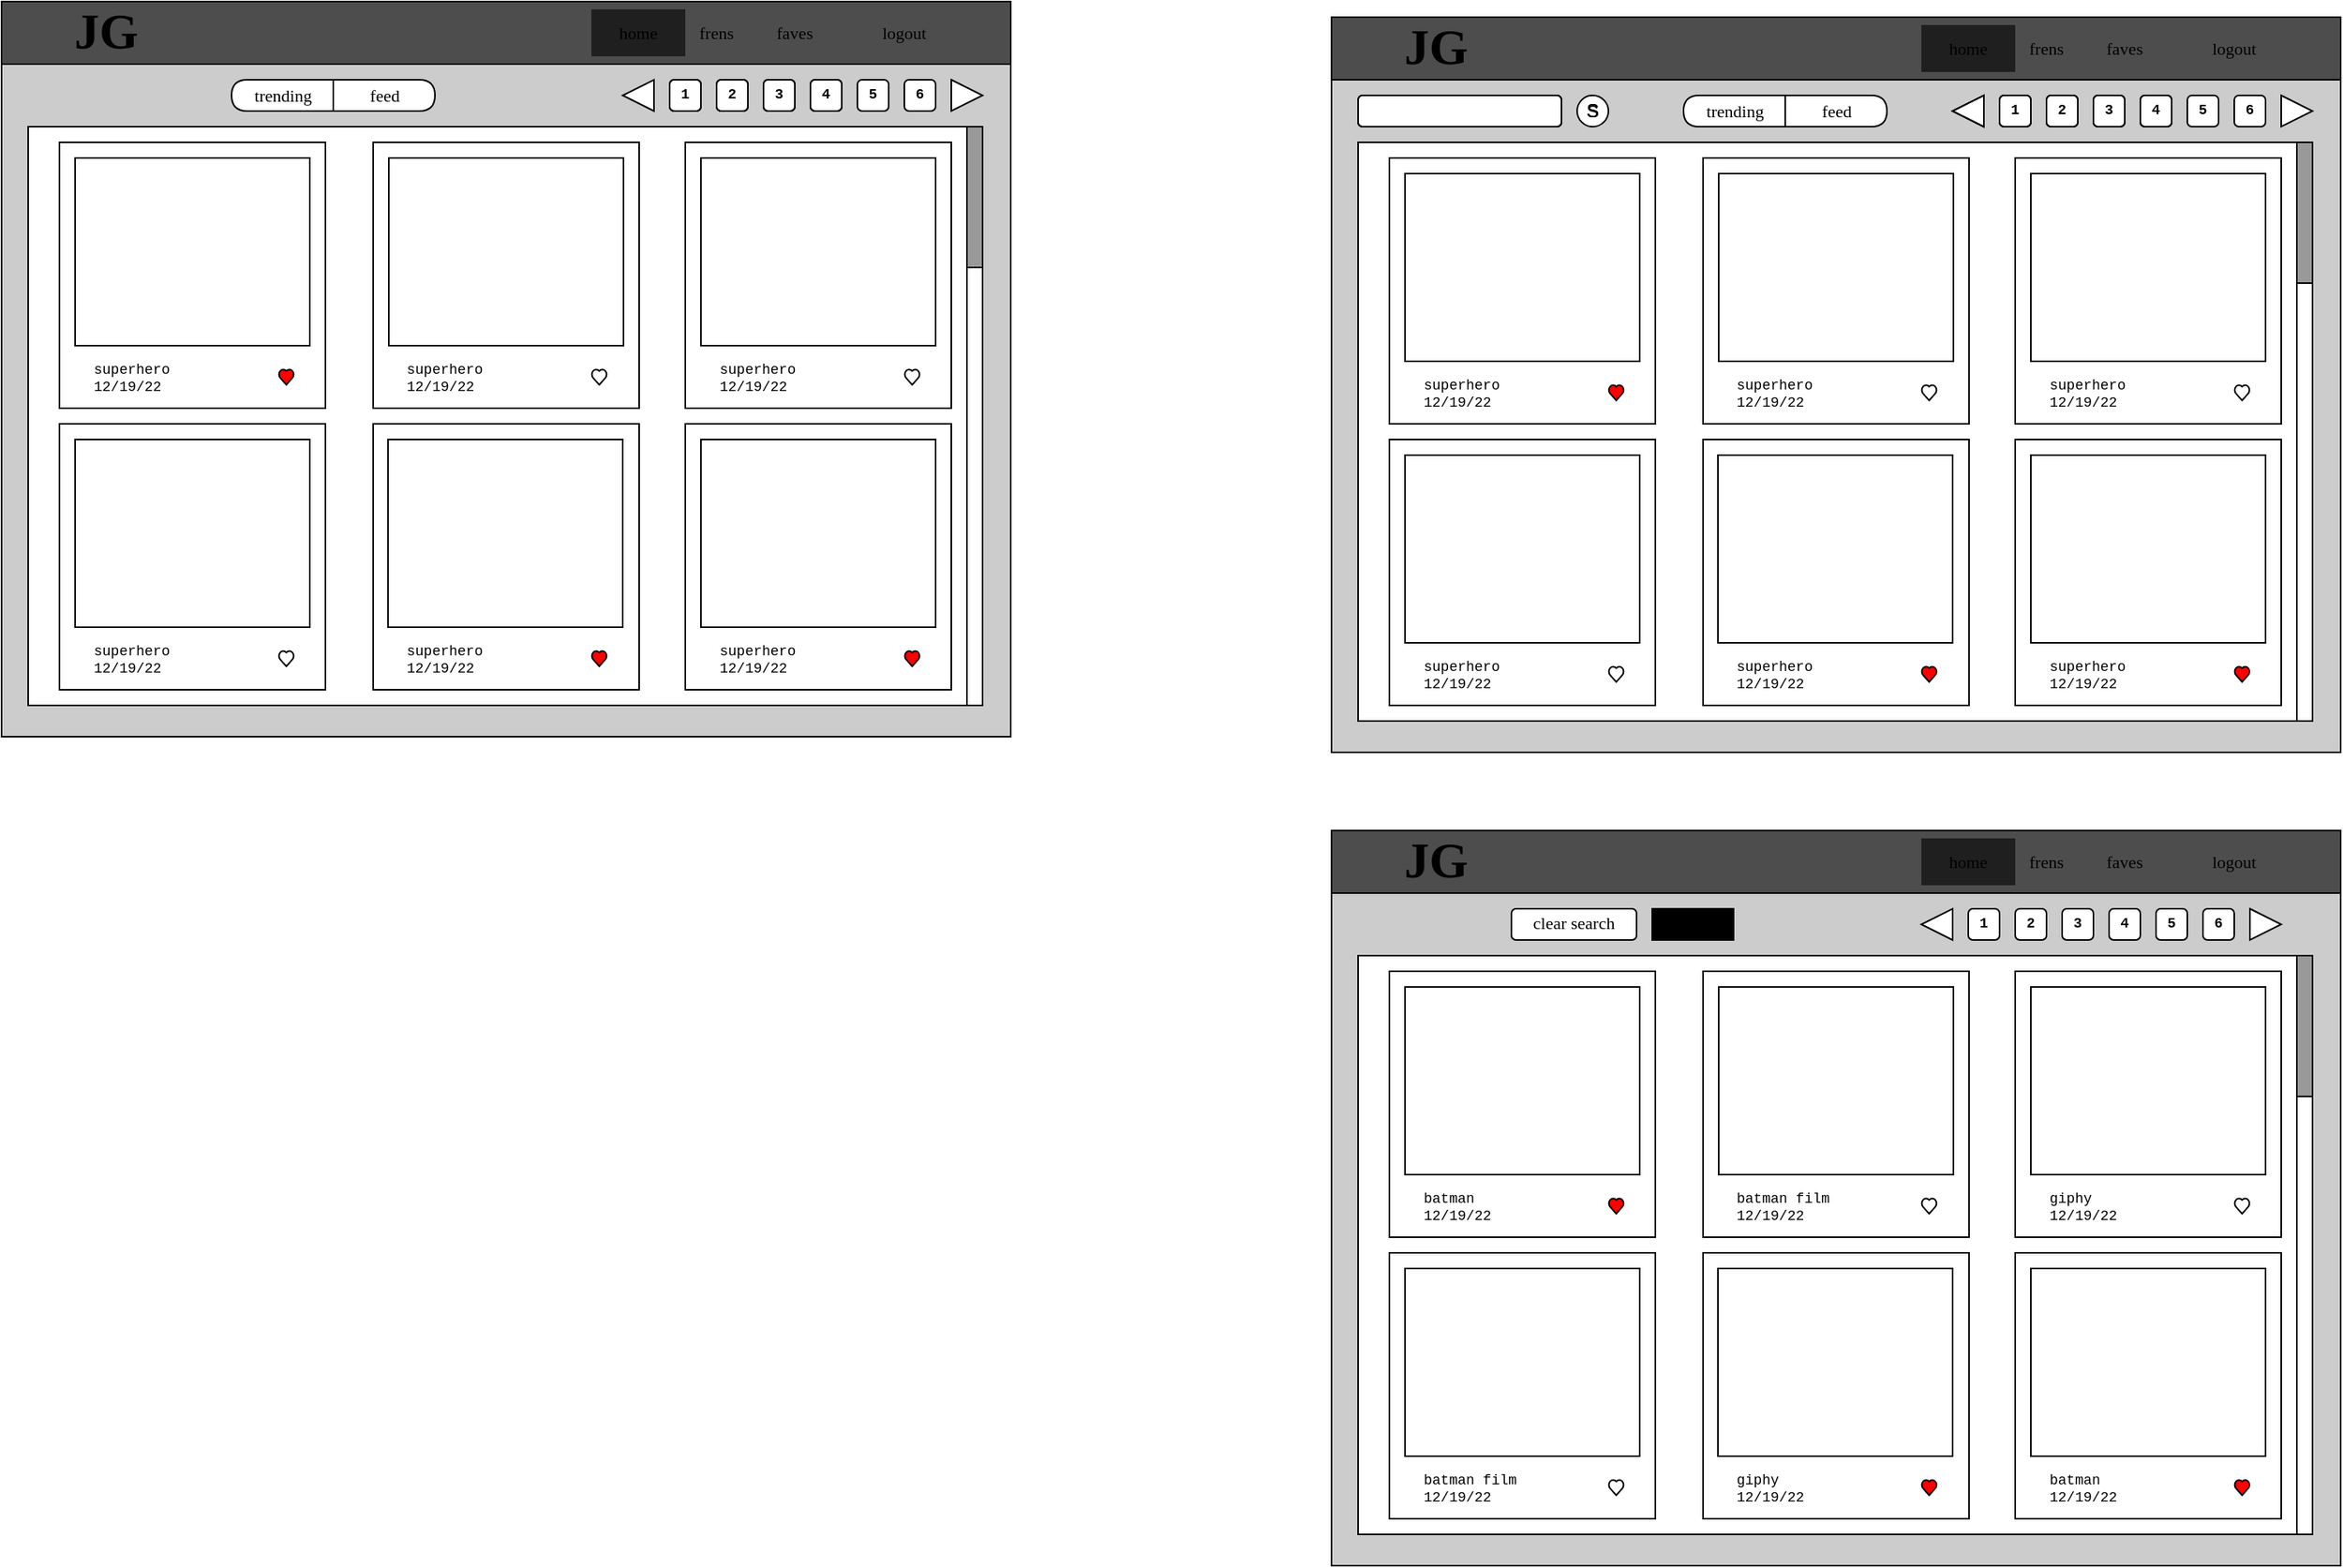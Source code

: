 <mxfile>
    <diagram id="XHwyuAamVmgjNdtEi8To" name="Page-1">
        <mxGraphModel dx="2458" dy="855" grid="1" gridSize="10" guides="1" tooltips="1" connect="1" arrows="1" fold="1" page="1" pageScale="1" pageWidth="850" pageHeight="1100" math="0" shadow="0">
            <root>
                <mxCell id="0"/>
                <mxCell id="1" parent="0"/>
                <mxCell id="2" value="" style="rounded=0;whiteSpace=wrap;html=1;fillColor=#CCCCCC;" parent="1" vertex="1">
                    <mxGeometry x="103" y="80" width="645" height="470" as="geometry"/>
                </mxCell>
                <mxCell id="3" value="" style="rounded=0;whiteSpace=wrap;html=1;fillColor=#4D4D4D;" parent="1" vertex="1">
                    <mxGeometry x="103" y="80" width="645" height="40" as="geometry"/>
                </mxCell>
                <mxCell id="6" value="&lt;font style=&quot;font-size: 32px&quot; face=&quot;Verdana&quot;&gt;&lt;b&gt;JG&lt;/b&gt;&lt;/font&gt;" style="text;html=1;strokeColor=none;fillColor=none;align=center;verticalAlign=middle;whiteSpace=wrap;rounded=0;" parent="1" vertex="1">
                    <mxGeometry x="140" y="87.5" width="60" height="22.5" as="geometry"/>
                </mxCell>
                <mxCell id="8" value="&lt;font face=&quot;Verdana&quot; style=&quot;font-size: 11px&quot;&gt;logout&lt;/font&gt;" style="text;html=1;strokeColor=none;fillColor=none;align=center;verticalAlign=middle;whiteSpace=wrap;rounded=0;fontSize=12;" parent="1" vertex="1">
                    <mxGeometry x="650" y="85" width="60" height="30" as="geometry"/>
                </mxCell>
                <mxCell id="9" value="&lt;font face=&quot;Verdana&quot; style=&quot;font-size: 11px&quot;&gt;faves&lt;/font&gt;" style="text;html=1;strokeColor=none;fillColor=none;align=center;verticalAlign=middle;whiteSpace=wrap;rounded=0;fontSize=12;" parent="1" vertex="1">
                    <mxGeometry x="580" y="85" width="60" height="30" as="geometry"/>
                </mxCell>
                <mxCell id="10" value="&lt;font face=&quot;Verdana&quot; style=&quot;font-size: 11px&quot;&gt;frens&lt;/font&gt;" style="text;html=1;strokeColor=none;fillColor=none;align=center;verticalAlign=middle;whiteSpace=wrap;rounded=0;fontSize=12;" parent="1" vertex="1">
                    <mxGeometry x="530" y="85" width="60" height="30" as="geometry"/>
                </mxCell>
                <mxCell id="11" value="&lt;font face=&quot;Verdana&quot; style=&quot;font-size: 11px&quot;&gt;home&lt;/font&gt;" style="text;html=1;strokeColor=none;fillColor=#1F1F1F;align=center;verticalAlign=middle;whiteSpace=wrap;rounded=0;fontSize=12;" parent="1" vertex="1">
                    <mxGeometry x="480" y="85" width="60" height="30" as="geometry"/>
                </mxCell>
                <mxCell id="12" value="" style="rounded=1;whiteSpace=wrap;html=1;" parent="1" vertex="1">
                    <mxGeometry x="120" y="130" width="130" height="20" as="geometry"/>
                </mxCell>
                <mxCell id="13" value="" style="ellipse;whiteSpace=wrap;html=1;aspect=fixed;" parent="1" vertex="1">
                    <mxGeometry x="260" y="130" width="20" height="20" as="geometry"/>
                </mxCell>
                <mxCell id="17" value="S" style="text;html=1;strokeColor=none;fillColor=none;align=center;verticalAlign=middle;whiteSpace=wrap;rounded=0;fontSize=12;" parent="1" vertex="1">
                    <mxGeometry x="260" y="130" width="20" height="20" as="geometry"/>
                </mxCell>
                <mxCell id="19" value="" style="shape=delay;whiteSpace=wrap;html=1;rotation=-180;" parent="1" vertex="1">
                    <mxGeometry x="328" y="130" width="65" height="20" as="geometry"/>
                </mxCell>
                <mxCell id="21" value="" style="shape=delay;whiteSpace=wrap;html=1;rotation=0;" parent="1" vertex="1">
                    <mxGeometry x="393" y="130" width="65" height="20" as="geometry"/>
                </mxCell>
                <mxCell id="29" value="" style="triangle;whiteSpace=wrap;html=1;" parent="1" vertex="1">
                    <mxGeometry x="710" y="130" width="20" height="20" as="geometry"/>
                </mxCell>
                <mxCell id="30" value="" style="triangle;whiteSpace=wrap;html=1;rotation=-180;" parent="1" vertex="1">
                    <mxGeometry x="500" y="130" width="20" height="20" as="geometry"/>
                </mxCell>
                <mxCell id="38" value="" style="rounded=1;whiteSpace=wrap;html=1;" parent="1" vertex="1">
                    <mxGeometry x="530" y="130" width="20" height="20" as="geometry"/>
                </mxCell>
                <mxCell id="39" value="" style="rounded=1;whiteSpace=wrap;html=1;" parent="1" vertex="1">
                    <mxGeometry x="560" y="130" width="20" height="20" as="geometry"/>
                </mxCell>
                <mxCell id="40" value="" style="rounded=1;whiteSpace=wrap;html=1;" parent="1" vertex="1">
                    <mxGeometry x="590" y="130" width="20" height="20" as="geometry"/>
                </mxCell>
                <mxCell id="41" value="" style="rounded=1;whiteSpace=wrap;html=1;" parent="1" vertex="1">
                    <mxGeometry x="620" y="130" width="20" height="20" as="geometry"/>
                </mxCell>
                <mxCell id="42" value="" style="rounded=1;whiteSpace=wrap;html=1;" parent="1" vertex="1">
                    <mxGeometry x="650" y="130" width="20" height="20" as="geometry"/>
                </mxCell>
                <mxCell id="43" value="" style="rounded=1;whiteSpace=wrap;html=1;" parent="1" vertex="1">
                    <mxGeometry x="680" y="130" width="20" height="20" as="geometry"/>
                </mxCell>
                <mxCell id="50" value="" style="rounded=0;whiteSpace=wrap;html=1;fillColor=#FFFFFF;" parent="1" vertex="1">
                    <mxGeometry x="120" y="160" width="610" height="370" as="geometry"/>
                </mxCell>
                <mxCell id="51" value="" style="whiteSpace=wrap;html=1;aspect=fixed;" parent="1" vertex="1">
                    <mxGeometry x="140" y="170" width="170" height="170" as="geometry"/>
                </mxCell>
                <mxCell id="52" value="" style="whiteSpace=wrap;html=1;aspect=fixed;" parent="1" vertex="1">
                    <mxGeometry x="340.5" y="170" width="170" height="170" as="geometry"/>
                </mxCell>
                <mxCell id="53" value="" style="whiteSpace=wrap;html=1;aspect=fixed;" parent="1" vertex="1">
                    <mxGeometry x="540" y="170" width="170" height="170" as="geometry"/>
                </mxCell>
                <mxCell id="54" value="" style="whiteSpace=wrap;html=1;aspect=fixed;" parent="1" vertex="1">
                    <mxGeometry x="540" y="350" width="170" height="170" as="geometry"/>
                </mxCell>
                <mxCell id="55" value="" style="whiteSpace=wrap;html=1;aspect=fixed;" parent="1" vertex="1">
                    <mxGeometry x="340.5" y="350" width="170" height="170" as="geometry"/>
                </mxCell>
                <mxCell id="56" value="" style="whiteSpace=wrap;html=1;aspect=fixed;" parent="1" vertex="1">
                    <mxGeometry x="140" y="350" width="170" height="170" as="geometry"/>
                </mxCell>
                <mxCell id="58" value="" style="rounded=0;whiteSpace=wrap;html=1;" parent="1" vertex="1">
                    <mxGeometry x="150" y="180" width="150" height="120" as="geometry"/>
                </mxCell>
                <mxCell id="59" value="" style="rounded=0;whiteSpace=wrap;html=1;" parent="1" vertex="1">
                    <mxGeometry x="350.5" y="180" width="150" height="120" as="geometry"/>
                </mxCell>
                <mxCell id="60" value="" style="rounded=0;whiteSpace=wrap;html=1;" parent="1" vertex="1">
                    <mxGeometry x="550" y="180" width="150" height="120" as="geometry"/>
                </mxCell>
                <mxCell id="61" value="" style="rounded=0;whiteSpace=wrap;html=1;" parent="1" vertex="1">
                    <mxGeometry x="150" y="360" width="150" height="120" as="geometry"/>
                </mxCell>
                <mxCell id="62" value="" style="rounded=0;whiteSpace=wrap;html=1;" parent="1" vertex="1">
                    <mxGeometry x="350" y="360" width="150" height="120" as="geometry"/>
                </mxCell>
                <mxCell id="63" value="" style="rounded=0;whiteSpace=wrap;html=1;" parent="1" vertex="1">
                    <mxGeometry x="550" y="360" width="150" height="120" as="geometry"/>
                </mxCell>
                <mxCell id="65" value="" style="verticalLabelPosition=bottom;verticalAlign=top;html=1;shape=mxgraph.basic.heart;fillColor=#FF0000;" parent="1" vertex="1">
                    <mxGeometry x="280" y="315" width="10" height="10" as="geometry"/>
                </mxCell>
                <mxCell id="70" value="&lt;font face=&quot;Verdana&quot; style=&quot;font-size: 11px&quot;&gt;trending&lt;/font&gt;" style="text;html=1;strokeColor=none;fillColor=none;align=center;verticalAlign=middle;whiteSpace=wrap;rounded=0;fontSize=12;" parent="1" vertex="1">
                    <mxGeometry x="330.5" y="132.5" width="60" height="15" as="geometry"/>
                </mxCell>
                <mxCell id="71" value="&lt;font face=&quot;Verdana&quot; style=&quot;font-size: 11px&quot;&gt;feed&lt;/font&gt;" style="text;html=1;strokeColor=none;fillColor=none;align=center;verticalAlign=middle;whiteSpace=wrap;rounded=0;fontSize=12;" parent="1" vertex="1">
                    <mxGeometry x="395.5" y="125" width="60" height="30" as="geometry"/>
                </mxCell>
                <mxCell id="72" value="&lt;div&gt;&lt;span style=&quot;font-size: 9px ; font-family: &amp;#34;courier new&amp;#34;&quot;&gt;superhero&lt;/span&gt;&lt;/div&gt;&lt;font style=&quot;font-size: 9px&quot; face=&quot;Courier New&quot;&gt;&lt;div&gt;&lt;span&gt;12/19/22&lt;/span&gt;&lt;/div&gt;&lt;/font&gt;" style="text;html=1;strokeColor=none;fillColor=none;align=left;verticalAlign=middle;whiteSpace=wrap;rounded=0;fontFamily=Verdana;fontSize=11;" parent="1" vertex="1">
                    <mxGeometry x="160" y="485" width="70" height="30" as="geometry"/>
                </mxCell>
                <mxCell id="73" value="&lt;div&gt;&lt;span style=&quot;font-size: 9px ; font-family: &amp;#34;courier new&amp;#34;&quot;&gt;superhero&lt;/span&gt;&lt;/div&gt;&lt;font style=&quot;font-size: 9px&quot; face=&quot;Courier New&quot;&gt;&lt;div&gt;&lt;span&gt;12/19/22&lt;/span&gt;&lt;/div&gt;&lt;/font&gt;" style="text;html=1;strokeColor=none;fillColor=none;align=left;verticalAlign=middle;whiteSpace=wrap;rounded=0;fontFamily=Verdana;fontSize=11;" parent="1" vertex="1">
                    <mxGeometry x="160" y="305" width="70" height="30" as="geometry"/>
                </mxCell>
                <mxCell id="74" value="&lt;div&gt;&lt;span style=&quot;font-size: 9px ; font-family: &amp;#34;courier new&amp;#34;&quot;&gt;superhero&lt;/span&gt;&lt;/div&gt;&lt;font style=&quot;font-size: 9px&quot; face=&quot;Courier New&quot;&gt;&lt;div&gt;&lt;span&gt;12/19/22&lt;/span&gt;&lt;/div&gt;&lt;/font&gt;" style="text;html=1;strokeColor=none;fillColor=none;align=left;verticalAlign=middle;whiteSpace=wrap;rounded=0;fontFamily=Verdana;fontSize=11;" parent="1" vertex="1">
                    <mxGeometry x="360" y="305" width="70" height="30" as="geometry"/>
                </mxCell>
                <mxCell id="75" value="&lt;div&gt;&lt;span style=&quot;font-size: 9px ; font-family: &amp;#34;courier new&amp;#34;&quot;&gt;superhero&lt;/span&gt;&lt;/div&gt;&lt;font style=&quot;font-size: 9px&quot; face=&quot;Courier New&quot;&gt;&lt;div&gt;&lt;span&gt;12/19/22&lt;/span&gt;&lt;/div&gt;&lt;/font&gt;" style="text;html=1;strokeColor=none;fillColor=none;align=left;verticalAlign=middle;whiteSpace=wrap;rounded=0;fontFamily=Verdana;fontSize=11;" parent="1" vertex="1">
                    <mxGeometry x="560" y="305" width="70" height="30" as="geometry"/>
                </mxCell>
                <mxCell id="76" value="&lt;div&gt;&lt;span style=&quot;font-size: 9px ; font-family: &amp;#34;courier new&amp;#34;&quot;&gt;superhero&lt;/span&gt;&lt;/div&gt;&lt;font style=&quot;font-size: 9px&quot; face=&quot;Courier New&quot;&gt;&lt;div&gt;&lt;span&gt;12/19/22&lt;/span&gt;&lt;/div&gt;&lt;/font&gt;" style="text;html=1;strokeColor=none;fillColor=none;align=left;verticalAlign=middle;whiteSpace=wrap;rounded=0;fontFamily=Verdana;fontSize=11;" parent="1" vertex="1">
                    <mxGeometry x="560" y="485" width="70" height="30" as="geometry"/>
                </mxCell>
                <mxCell id="77" value="&lt;div&gt;&lt;span style=&quot;font-size: 9px ; font-family: &amp;#34;courier new&amp;#34;&quot;&gt;superhero&lt;/span&gt;&lt;/div&gt;&lt;font style=&quot;font-size: 9px&quot; face=&quot;Courier New&quot;&gt;&lt;div&gt;&lt;span&gt;12/19/22&lt;/span&gt;&lt;/div&gt;&lt;/font&gt;" style="text;html=1;strokeColor=none;fillColor=none;align=left;verticalAlign=middle;whiteSpace=wrap;rounded=0;fontFamily=Verdana;fontSize=11;" parent="1" vertex="1">
                    <mxGeometry x="360" y="485" width="70" height="30" as="geometry"/>
                </mxCell>
                <mxCell id="81" value="" style="rounded=1;whiteSpace=wrap;html=1;" parent="1" vertex="1">
                    <mxGeometry x="120" y="130" width="130" height="20" as="geometry"/>
                </mxCell>
                <mxCell id="82" value="S" style="text;html=1;strokeColor=none;fillColor=none;align=center;verticalAlign=middle;whiteSpace=wrap;rounded=0;fontSize=12;" parent="1" vertex="1">
                    <mxGeometry x="260" y="130" width="20" height="20" as="geometry"/>
                </mxCell>
                <mxCell id="85" value="" style="triangle;whiteSpace=wrap;html=1;rotation=-180;" parent="1" vertex="1">
                    <mxGeometry x="500" y="130" width="20" height="20" as="geometry"/>
                </mxCell>
                <mxCell id="86" value="" style="rounded=1;whiteSpace=wrap;html=1;" parent="1" vertex="1">
                    <mxGeometry x="530" y="130" width="20" height="20" as="geometry"/>
                </mxCell>
                <mxCell id="87" value="" style="rounded=1;whiteSpace=wrap;html=1;" parent="1" vertex="1">
                    <mxGeometry x="560" y="130" width="20" height="20" as="geometry"/>
                </mxCell>
                <mxCell id="88" value="" style="rounded=1;whiteSpace=wrap;html=1;" parent="1" vertex="1">
                    <mxGeometry x="590" y="130" width="20" height="20" as="geometry"/>
                </mxCell>
                <mxCell id="89" value="" style="rounded=1;whiteSpace=wrap;html=1;" parent="1" vertex="1">
                    <mxGeometry x="620" y="130" width="20" height="20" as="geometry"/>
                </mxCell>
                <mxCell id="90" value="" style="rounded=1;whiteSpace=wrap;html=1;" parent="1" vertex="1">
                    <mxGeometry x="120" y="130" width="130" height="20" as="geometry"/>
                </mxCell>
                <mxCell id="91" value="&lt;font style=&quot;font-size: 11px&quot;&gt;S&lt;/font&gt;" style="text;html=1;strokeColor=none;fillColor=none;align=center;verticalAlign=middle;whiteSpace=wrap;rounded=0;fontSize=12;" parent="1" vertex="1">
                    <mxGeometry x="260" y="130" width="20" height="20" as="geometry"/>
                </mxCell>
                <mxCell id="94" value="" style="triangle;whiteSpace=wrap;html=1;rotation=-180;" parent="1" vertex="1">
                    <mxGeometry x="500" y="130" width="20" height="20" as="geometry"/>
                </mxCell>
                <mxCell id="95" value="" style="rounded=1;whiteSpace=wrap;html=1;" parent="1" vertex="1">
                    <mxGeometry x="530" y="130" width="20" height="20" as="geometry"/>
                </mxCell>
                <mxCell id="96" value="" style="rounded=1;whiteSpace=wrap;html=1;" parent="1" vertex="1">
                    <mxGeometry x="560" y="130" width="20" height="20" as="geometry"/>
                </mxCell>
                <mxCell id="97" value="" style="rounded=1;whiteSpace=wrap;html=1;" parent="1" vertex="1">
                    <mxGeometry x="590" y="130" width="20" height="20" as="geometry"/>
                </mxCell>
                <mxCell id="98" value="" style="rounded=1;whiteSpace=wrap;html=1;" parent="1" vertex="1">
                    <mxGeometry x="620" y="130" width="20" height="20" as="geometry"/>
                </mxCell>
                <mxCell id="99" value="&lt;b&gt;1&lt;/b&gt;" style="text;html=1;strokeColor=none;fillColor=none;align=center;verticalAlign=middle;whiteSpace=wrap;rounded=0;fontFamily=Courier New;fontSize=9;" parent="1" vertex="1">
                    <mxGeometry x="530" y="130" width="20" height="20" as="geometry"/>
                </mxCell>
                <mxCell id="100" value="&lt;b&gt;2&lt;/b&gt;" style="text;html=1;strokeColor=none;fillColor=none;align=center;verticalAlign=middle;whiteSpace=wrap;rounded=0;fontFamily=Courier New;fontSize=9;" parent="1" vertex="1">
                    <mxGeometry x="560" y="130" width="20" height="20" as="geometry"/>
                </mxCell>
                <mxCell id="101" value="&lt;b&gt;3&lt;/b&gt;" style="text;html=1;strokeColor=none;fillColor=none;align=center;verticalAlign=middle;whiteSpace=wrap;rounded=0;fontFamily=Courier New;fontSize=9;" parent="1" vertex="1">
                    <mxGeometry x="590" y="130" width="20" height="20" as="geometry"/>
                </mxCell>
                <mxCell id="102" value="&lt;b&gt;4&lt;/b&gt;" style="text;html=1;strokeColor=none;fillColor=none;align=center;verticalAlign=middle;whiteSpace=wrap;rounded=0;fontFamily=Courier New;fontSize=9;" parent="1" vertex="1">
                    <mxGeometry x="620" y="130" width="20" height="20" as="geometry"/>
                </mxCell>
                <mxCell id="103" value="&lt;b&gt;5&lt;/b&gt;" style="text;html=1;strokeColor=none;fillColor=none;align=center;verticalAlign=middle;whiteSpace=wrap;rounded=0;fontFamily=Courier New;fontSize=9;" parent="1" vertex="1">
                    <mxGeometry x="650" y="130" width="20" height="20" as="geometry"/>
                </mxCell>
                <mxCell id="104" value="&lt;b&gt;6&lt;/b&gt;" style="text;html=1;strokeColor=none;fillColor=none;align=center;verticalAlign=middle;whiteSpace=wrap;rounded=0;fontFamily=Courier New;fontSize=9;" parent="1" vertex="1">
                    <mxGeometry x="680" y="130" width="20" height="20" as="geometry"/>
                </mxCell>
                <mxCell id="105" value="" style="verticalLabelPosition=bottom;verticalAlign=top;html=1;shape=mxgraph.basic.heart" parent="1" vertex="1">
                    <mxGeometry x="480" y="315" width="10" height="10" as="geometry"/>
                </mxCell>
                <mxCell id="106" value="" style="verticalLabelPosition=bottom;verticalAlign=top;html=1;shape=mxgraph.basic.heart" parent="1" vertex="1">
                    <mxGeometry x="680" y="315" width="10" height="10" as="geometry"/>
                </mxCell>
                <mxCell id="107" value="" style="verticalLabelPosition=bottom;verticalAlign=top;html=1;shape=mxgraph.basic.heart;fillColor=#FF0000;" parent="1" vertex="1">
                    <mxGeometry x="480" y="495" width="10" height="10" as="geometry"/>
                </mxCell>
                <mxCell id="108" value="" style="verticalLabelPosition=bottom;verticalAlign=top;html=1;shape=mxgraph.basic.heart" parent="1" vertex="1">
                    <mxGeometry x="280" y="495" width="10" height="10" as="geometry"/>
                </mxCell>
                <mxCell id="109" value="" style="verticalLabelPosition=bottom;verticalAlign=top;html=1;shape=mxgraph.basic.heart;fillColor=#FF0000;" parent="1" vertex="1">
                    <mxGeometry x="680" y="495" width="10" height="10" as="geometry"/>
                </mxCell>
                <mxCell id="110" value="" style="rounded=0;whiteSpace=wrap;html=1;fontFamily=Courier New;fontSize=11;" parent="1" vertex="1">
                    <mxGeometry x="720" y="160" width="10" height="370" as="geometry"/>
                </mxCell>
                <mxCell id="111" value="" style="rounded=0;whiteSpace=wrap;html=1;fontFamily=Courier New;fontSize=11;fillColor=#999999;" parent="1" vertex="1">
                    <mxGeometry x="720" y="160" width="10" height="90" as="geometry"/>
                </mxCell>
                <mxCell id="116" value="" style="rounded=0;whiteSpace=wrap;html=1;fillColor=#CCCCCC;" parent="1" vertex="1">
                    <mxGeometry x="103" y="600" width="645" height="470" as="geometry"/>
                </mxCell>
                <mxCell id="117" value="" style="rounded=0;whiteSpace=wrap;html=1;fillColor=#4D4D4D;" parent="1" vertex="1">
                    <mxGeometry x="103" y="600" width="645" height="40" as="geometry"/>
                </mxCell>
                <mxCell id="118" value="&lt;font style=&quot;font-size: 32px&quot; face=&quot;Verdana&quot;&gt;&lt;b&gt;JG&lt;/b&gt;&lt;/font&gt;" style="text;html=1;strokeColor=none;fillColor=none;align=center;verticalAlign=middle;whiteSpace=wrap;rounded=0;" parent="1" vertex="1">
                    <mxGeometry x="140" y="607.5" width="60" height="22.5" as="geometry"/>
                </mxCell>
                <mxCell id="119" value="&lt;font face=&quot;Verdana&quot; style=&quot;font-size: 11px&quot;&gt;logout&lt;/font&gt;" style="text;html=1;strokeColor=none;fillColor=none;align=center;verticalAlign=middle;whiteSpace=wrap;rounded=0;fontSize=12;" parent="1" vertex="1">
                    <mxGeometry x="650" y="605" width="60" height="30" as="geometry"/>
                </mxCell>
                <mxCell id="120" value="&lt;font face=&quot;Verdana&quot; style=&quot;font-size: 11px&quot;&gt;faves&lt;/font&gt;" style="text;html=1;strokeColor=none;fillColor=none;align=center;verticalAlign=middle;whiteSpace=wrap;rounded=0;fontSize=12;" parent="1" vertex="1">
                    <mxGeometry x="580" y="605" width="60" height="30" as="geometry"/>
                </mxCell>
                <mxCell id="121" value="&lt;font face=&quot;Verdana&quot; style=&quot;font-size: 11px&quot;&gt;frens&lt;/font&gt;" style="text;html=1;strokeColor=none;fillColor=none;align=center;verticalAlign=middle;whiteSpace=wrap;rounded=0;fontSize=12;" parent="1" vertex="1">
                    <mxGeometry x="530" y="605" width="60" height="30" as="geometry"/>
                </mxCell>
                <mxCell id="122" value="&lt;font face=&quot;Verdana&quot; style=&quot;font-size: 11px&quot;&gt;home&lt;/font&gt;" style="text;html=1;strokeColor=none;fillColor=#1F1F1F;align=center;verticalAlign=middle;whiteSpace=wrap;rounded=0;fontSize=12;" parent="1" vertex="1">
                    <mxGeometry x="480" y="605" width="60" height="30" as="geometry"/>
                </mxCell>
                <mxCell id="128" value="" style="triangle;whiteSpace=wrap;html=1;" parent="1" vertex="1">
                    <mxGeometry x="690" y="650" width="20" height="20" as="geometry"/>
                </mxCell>
                <mxCell id="129" value="" style="triangle;whiteSpace=wrap;html=1;rotation=-180;" parent="1" vertex="1">
                    <mxGeometry x="480" y="650" width="20" height="20" as="geometry"/>
                </mxCell>
                <mxCell id="134" value="" style="rounded=1;whiteSpace=wrap;html=1;" parent="1" vertex="1">
                    <mxGeometry x="630" y="650" width="20" height="20" as="geometry"/>
                </mxCell>
                <mxCell id="135" value="" style="rounded=1;whiteSpace=wrap;html=1;" parent="1" vertex="1">
                    <mxGeometry x="660" y="650" width="20" height="20" as="geometry"/>
                </mxCell>
                <mxCell id="136" value="" style="rounded=0;whiteSpace=wrap;html=1;fillColor=#FFFFFF;" parent="1" vertex="1">
                    <mxGeometry x="120" y="680" width="610" height="370" as="geometry"/>
                </mxCell>
                <mxCell id="137" value="" style="whiteSpace=wrap;html=1;aspect=fixed;" parent="1" vertex="1">
                    <mxGeometry x="140" y="690" width="170" height="170" as="geometry"/>
                </mxCell>
                <mxCell id="138" value="" style="whiteSpace=wrap;html=1;aspect=fixed;" parent="1" vertex="1">
                    <mxGeometry x="340.5" y="690" width="170" height="170" as="geometry"/>
                </mxCell>
                <mxCell id="139" value="" style="whiteSpace=wrap;html=1;aspect=fixed;" parent="1" vertex="1">
                    <mxGeometry x="540" y="690" width="170" height="170" as="geometry"/>
                </mxCell>
                <mxCell id="140" value="" style="whiteSpace=wrap;html=1;aspect=fixed;" parent="1" vertex="1">
                    <mxGeometry x="540" y="870" width="170" height="170" as="geometry"/>
                </mxCell>
                <mxCell id="141" value="" style="whiteSpace=wrap;html=1;aspect=fixed;" parent="1" vertex="1">
                    <mxGeometry x="340.5" y="870" width="170" height="170" as="geometry"/>
                </mxCell>
                <mxCell id="142" value="" style="whiteSpace=wrap;html=1;aspect=fixed;" parent="1" vertex="1">
                    <mxGeometry x="140" y="870" width="170" height="170" as="geometry"/>
                </mxCell>
                <mxCell id="143" value="" style="rounded=0;whiteSpace=wrap;html=1;" parent="1" vertex="1">
                    <mxGeometry x="150" y="700" width="150" height="120" as="geometry"/>
                </mxCell>
                <mxCell id="144" value="" style="rounded=0;whiteSpace=wrap;html=1;" parent="1" vertex="1">
                    <mxGeometry x="350.5" y="700" width="150" height="120" as="geometry"/>
                </mxCell>
                <mxCell id="145" value="" style="rounded=0;whiteSpace=wrap;html=1;" parent="1" vertex="1">
                    <mxGeometry x="550" y="700" width="150" height="120" as="geometry"/>
                </mxCell>
                <mxCell id="146" value="" style="rounded=0;whiteSpace=wrap;html=1;" parent="1" vertex="1">
                    <mxGeometry x="150" y="880" width="150" height="120" as="geometry"/>
                </mxCell>
                <mxCell id="147" value="" style="rounded=0;whiteSpace=wrap;html=1;" parent="1" vertex="1">
                    <mxGeometry x="350" y="880" width="150" height="120" as="geometry"/>
                </mxCell>
                <mxCell id="148" value="" style="rounded=0;whiteSpace=wrap;html=1;" parent="1" vertex="1">
                    <mxGeometry x="550" y="880" width="150" height="120" as="geometry"/>
                </mxCell>
                <mxCell id="149" value="" style="verticalLabelPosition=bottom;verticalAlign=top;html=1;shape=mxgraph.basic.heart;fillColor=#FF0000;" parent="1" vertex="1">
                    <mxGeometry x="280" y="835" width="10" height="10" as="geometry"/>
                </mxCell>
                <mxCell id="152" value="&lt;div&gt;&lt;span style=&quot;font-size: 9px ; font-family: &amp;#34;courier new&amp;#34;&quot;&gt;batman film&lt;/span&gt;&lt;/div&gt;&lt;font style=&quot;font-size: 9px&quot; face=&quot;Courier New&quot;&gt;&lt;div&gt;&lt;span&gt;12/19/22&lt;/span&gt;&lt;/div&gt;&lt;/font&gt;" style="text;html=1;strokeColor=none;fillColor=none;align=left;verticalAlign=middle;whiteSpace=wrap;rounded=0;fontFamily=Verdana;fontSize=11;" parent="1" vertex="1">
                    <mxGeometry x="160" y="1005" width="70" height="30" as="geometry"/>
                </mxCell>
                <mxCell id="153" value="&lt;div&gt;&lt;span style=&quot;font-size: 9px ; font-family: &amp;#34;courier new&amp;#34;&quot;&gt;batman&lt;/span&gt;&lt;/div&gt;&lt;font style=&quot;font-size: 9px&quot; face=&quot;Courier New&quot;&gt;&lt;div&gt;&lt;span&gt;12/19/22&lt;/span&gt;&lt;/div&gt;&lt;/font&gt;" style="text;html=1;strokeColor=none;fillColor=none;align=left;verticalAlign=middle;whiteSpace=wrap;rounded=0;fontFamily=Verdana;fontSize=11;" parent="1" vertex="1">
                    <mxGeometry x="160" y="825" width="70" height="30" as="geometry"/>
                </mxCell>
                <mxCell id="154" value="&lt;div&gt;&lt;span style=&quot;font-size: 9px ; font-family: &amp;#34;courier new&amp;#34;&quot;&gt;batman film&lt;/span&gt;&lt;/div&gt;&lt;font style=&quot;font-size: 9px&quot; face=&quot;Courier New&quot;&gt;&lt;div&gt;&lt;span&gt;12/19/22&lt;/span&gt;&lt;/div&gt;&lt;/font&gt;" style="text;html=1;strokeColor=none;fillColor=none;align=left;verticalAlign=middle;whiteSpace=wrap;rounded=0;fontFamily=Verdana;fontSize=11;" parent="1" vertex="1">
                    <mxGeometry x="360" y="825" width="70" height="30" as="geometry"/>
                </mxCell>
                <mxCell id="155" value="&lt;div&gt;&lt;span style=&quot;font-size: 9px ; font-family: &amp;#34;courier new&amp;#34;&quot;&gt;giphy&lt;/span&gt;&lt;/div&gt;&lt;font style=&quot;font-size: 9px&quot; face=&quot;Courier New&quot;&gt;&lt;div&gt;&lt;span&gt;12/19/22&lt;/span&gt;&lt;/div&gt;&lt;/font&gt;" style="text;html=1;strokeColor=none;fillColor=none;align=left;verticalAlign=middle;whiteSpace=wrap;rounded=0;fontFamily=Verdana;fontSize=11;" parent="1" vertex="1">
                    <mxGeometry x="560" y="825" width="70" height="30" as="geometry"/>
                </mxCell>
                <mxCell id="156" value="&lt;div&gt;&lt;span style=&quot;font-size: 9px ; font-family: &amp;#34;courier new&amp;#34;&quot;&gt;batman&lt;/span&gt;&lt;/div&gt;&lt;font style=&quot;font-size: 9px&quot; face=&quot;Courier New&quot;&gt;&lt;div&gt;&lt;span&gt;12/19/22&lt;/span&gt;&lt;/div&gt;&lt;/font&gt;" style="text;html=1;strokeColor=none;fillColor=none;align=left;verticalAlign=middle;whiteSpace=wrap;rounded=0;fontFamily=Verdana;fontSize=11;" parent="1" vertex="1">
                    <mxGeometry x="560" y="1005" width="70" height="30" as="geometry"/>
                </mxCell>
                <mxCell id="157" value="&lt;div&gt;&lt;span style=&quot;font-size: 9px ; font-family: &amp;#34;courier new&amp;#34;&quot;&gt;giphy&lt;/span&gt;&lt;/div&gt;&lt;font style=&quot;font-size: 9px&quot; face=&quot;Courier New&quot;&gt;&lt;div&gt;&lt;span&gt;12/19/22&lt;/span&gt;&lt;/div&gt;&lt;/font&gt;" style="text;html=1;strokeColor=none;fillColor=none;align=left;verticalAlign=middle;whiteSpace=wrap;rounded=0;fontFamily=Verdana;fontSize=11;" parent="1" vertex="1">
                    <mxGeometry x="360" y="1005" width="70" height="30" as="geometry"/>
                </mxCell>
                <mxCell id="165" value="" style="rounded=1;whiteSpace=wrap;html=1;" parent="1" vertex="1">
                    <mxGeometry x="218" y="650" width="80" height="20" as="geometry"/>
                </mxCell>
                <mxCell id="168" value="" style="rounded=1;whiteSpace=wrap;html=1;" parent="1" vertex="1">
                    <mxGeometry x="510" y="650" width="20" height="20" as="geometry"/>
                </mxCell>
                <mxCell id="169" value="" style="rounded=1;whiteSpace=wrap;html=1;" parent="1" vertex="1">
                    <mxGeometry x="540" y="650" width="20" height="20" as="geometry"/>
                </mxCell>
                <mxCell id="170" value="" style="rounded=1;whiteSpace=wrap;html=1;" parent="1" vertex="1">
                    <mxGeometry x="570" y="650" width="20" height="20" as="geometry"/>
                </mxCell>
                <mxCell id="171" value="" style="rounded=1;whiteSpace=wrap;html=1;" parent="1" vertex="1">
                    <mxGeometry x="600" y="650" width="20" height="20" as="geometry"/>
                </mxCell>
                <mxCell id="172" value="&lt;b&gt;1&lt;/b&gt;" style="text;html=1;strokeColor=none;fillColor=none;align=center;verticalAlign=middle;whiteSpace=wrap;rounded=0;fontFamily=Courier New;fontSize=9;" parent="1" vertex="1">
                    <mxGeometry x="510" y="650" width="20" height="20" as="geometry"/>
                </mxCell>
                <mxCell id="173" value="&lt;b&gt;2&lt;/b&gt;" style="text;html=1;strokeColor=none;fillColor=none;align=center;verticalAlign=middle;whiteSpace=wrap;rounded=0;fontFamily=Courier New;fontSize=9;" parent="1" vertex="1">
                    <mxGeometry x="540" y="650" width="20" height="20" as="geometry"/>
                </mxCell>
                <mxCell id="174" value="&lt;b&gt;3&lt;/b&gt;" style="text;html=1;strokeColor=none;fillColor=none;align=center;verticalAlign=middle;whiteSpace=wrap;rounded=0;fontFamily=Courier New;fontSize=9;" parent="1" vertex="1">
                    <mxGeometry x="570" y="650" width="20" height="20" as="geometry"/>
                </mxCell>
                <mxCell id="175" value="&lt;b&gt;4&lt;/b&gt;" style="text;html=1;strokeColor=none;fillColor=none;align=center;verticalAlign=middle;whiteSpace=wrap;rounded=0;fontFamily=Courier New;fontSize=9;" parent="1" vertex="1">
                    <mxGeometry x="600" y="650" width="20" height="20" as="geometry"/>
                </mxCell>
                <mxCell id="176" value="&lt;b&gt;5&lt;/b&gt;" style="text;html=1;strokeColor=none;fillColor=none;align=center;verticalAlign=middle;whiteSpace=wrap;rounded=0;fontFamily=Courier New;fontSize=9;" parent="1" vertex="1">
                    <mxGeometry x="630" y="650" width="20" height="20" as="geometry"/>
                </mxCell>
                <mxCell id="177" value="&lt;b&gt;6&lt;/b&gt;" style="text;html=1;strokeColor=none;fillColor=none;align=center;verticalAlign=middle;whiteSpace=wrap;rounded=0;fontFamily=Courier New;fontSize=9;" parent="1" vertex="1">
                    <mxGeometry x="660" y="650" width="20" height="20" as="geometry"/>
                </mxCell>
                <mxCell id="178" value="" style="verticalLabelPosition=bottom;verticalAlign=top;html=1;shape=mxgraph.basic.heart" parent="1" vertex="1">
                    <mxGeometry x="480" y="835" width="10" height="10" as="geometry"/>
                </mxCell>
                <mxCell id="179" value="" style="verticalLabelPosition=bottom;verticalAlign=top;html=1;shape=mxgraph.basic.heart" parent="1" vertex="1">
                    <mxGeometry x="680" y="835" width="10" height="10" as="geometry"/>
                </mxCell>
                <mxCell id="180" value="" style="verticalLabelPosition=bottom;verticalAlign=top;html=1;shape=mxgraph.basic.heart;fillColor=#FF0000;" parent="1" vertex="1">
                    <mxGeometry x="480" y="1015" width="10" height="10" as="geometry"/>
                </mxCell>
                <mxCell id="181" value="" style="verticalLabelPosition=bottom;verticalAlign=top;html=1;shape=mxgraph.basic.heart" parent="1" vertex="1">
                    <mxGeometry x="280" y="1015" width="10" height="10" as="geometry"/>
                </mxCell>
                <mxCell id="182" value="" style="verticalLabelPosition=bottom;verticalAlign=top;html=1;shape=mxgraph.basic.heart;fillColor=#FF0000;" parent="1" vertex="1">
                    <mxGeometry x="680" y="1015" width="10" height="10" as="geometry"/>
                </mxCell>
                <mxCell id="183" value="" style="rounded=0;whiteSpace=wrap;html=1;fontFamily=Courier New;fontSize=11;" parent="1" vertex="1">
                    <mxGeometry x="720" y="680" width="10" height="370" as="geometry"/>
                </mxCell>
                <mxCell id="184" value="" style="rounded=0;whiteSpace=wrap;html=1;fontFamily=Courier New;fontSize=11;fillColor=#999999;" parent="1" vertex="1">
                    <mxGeometry x="720" y="680" width="10" height="90" as="geometry"/>
                </mxCell>
                <mxCell id="185" value="&lt;font face=&quot;Verdana&quot;&gt;&lt;span style=&quot;font-size: 11px&quot;&gt;clear search&lt;/span&gt;&lt;/font&gt;" style="text;html=1;strokeColor=none;fillColor=none;align=center;verticalAlign=middle;whiteSpace=wrap;rounded=0;fontSize=12;" parent="1" vertex="1">
                    <mxGeometry x="223" y="651.25" width="70" height="15" as="geometry"/>
                </mxCell>
                <mxCell id="187" value="" style="rounded=0;whiteSpace=wrap;html=1;fontFamily=Courier New;fontSize=11;fillColor=#000000;" parent="1" vertex="1">
                    <mxGeometry x="308" y="650" width="52" height="20" as="geometry"/>
                </mxCell>
                <mxCell id="188" value="&lt;font face=&quot;Verdana&quot; style=&quot;font-size: 11px&quot;&gt;batman&lt;/font&gt;" style="text;html=1;strokeColor=none;fillColor=none;align=center;verticalAlign=middle;whiteSpace=wrap;rounded=0;fontSize=12;" parent="1" vertex="1">
                    <mxGeometry x="313" y="651.25" width="42" height="17.5" as="geometry"/>
                </mxCell>
                <mxCell id="189" value="" style="rounded=0;whiteSpace=wrap;html=1;fillColor=#CCCCCC;" parent="1" vertex="1">
                    <mxGeometry x="-747" y="70" width="645" height="470" as="geometry"/>
                </mxCell>
                <mxCell id="190" value="" style="rounded=0;whiteSpace=wrap;html=1;fillColor=#4D4D4D;" parent="1" vertex="1">
                    <mxGeometry x="-747" y="70" width="645" height="40" as="geometry"/>
                </mxCell>
                <mxCell id="191" value="&lt;font style=&quot;font-size: 32px&quot; face=&quot;Verdana&quot;&gt;&lt;b&gt;JG&lt;/b&gt;&lt;/font&gt;" style="text;html=1;strokeColor=none;fillColor=none;align=center;verticalAlign=middle;whiteSpace=wrap;rounded=0;" parent="1" vertex="1">
                    <mxGeometry x="-710" y="77.5" width="60" height="22.5" as="geometry"/>
                </mxCell>
                <mxCell id="192" value="&lt;font face=&quot;Verdana&quot; style=&quot;font-size: 11px&quot;&gt;logout&lt;/font&gt;" style="text;html=1;strokeColor=none;fillColor=none;align=center;verticalAlign=middle;whiteSpace=wrap;rounded=0;fontSize=12;" parent="1" vertex="1">
                    <mxGeometry x="-200" y="75" width="60" height="30" as="geometry"/>
                </mxCell>
                <mxCell id="193" value="&lt;font face=&quot;Verdana&quot; style=&quot;font-size: 11px&quot;&gt;faves&lt;/font&gt;" style="text;html=1;strokeColor=none;fillColor=none;align=center;verticalAlign=middle;whiteSpace=wrap;rounded=0;fontSize=12;" parent="1" vertex="1">
                    <mxGeometry x="-270" y="75" width="60" height="30" as="geometry"/>
                </mxCell>
                <mxCell id="194" value="&lt;font face=&quot;Verdana&quot; style=&quot;font-size: 11px&quot;&gt;frens&lt;/font&gt;" style="text;html=1;strokeColor=none;fillColor=none;align=center;verticalAlign=middle;whiteSpace=wrap;rounded=0;fontSize=12;" parent="1" vertex="1">
                    <mxGeometry x="-320" y="75" width="60" height="30" as="geometry"/>
                </mxCell>
                <mxCell id="195" value="&lt;font face=&quot;Verdana&quot; style=&quot;font-size: 11px&quot;&gt;home&lt;/font&gt;" style="text;html=1;strokeColor=none;fillColor=#1F1F1F;align=center;verticalAlign=middle;whiteSpace=wrap;rounded=0;fontSize=12;" parent="1" vertex="1">
                    <mxGeometry x="-370" y="75" width="60" height="30" as="geometry"/>
                </mxCell>
                <mxCell id="199" value="" style="shape=delay;whiteSpace=wrap;html=1;rotation=-180;" parent="1" vertex="1">
                    <mxGeometry x="-600" y="120" width="65" height="20" as="geometry"/>
                </mxCell>
                <mxCell id="200" value="" style="shape=delay;whiteSpace=wrap;html=1;rotation=0;" parent="1" vertex="1">
                    <mxGeometry x="-535" y="120" width="65" height="20" as="geometry"/>
                </mxCell>
                <mxCell id="201" value="" style="triangle;whiteSpace=wrap;html=1;" parent="1" vertex="1">
                    <mxGeometry x="-140" y="120" width="20" height="20" as="geometry"/>
                </mxCell>
                <mxCell id="202" value="" style="triangle;whiteSpace=wrap;html=1;rotation=-180;" parent="1" vertex="1">
                    <mxGeometry x="-350" y="120" width="20" height="20" as="geometry"/>
                </mxCell>
                <mxCell id="203" value="" style="rounded=1;whiteSpace=wrap;html=1;" parent="1" vertex="1">
                    <mxGeometry x="-320" y="120" width="20" height="20" as="geometry"/>
                </mxCell>
                <mxCell id="204" value="" style="rounded=1;whiteSpace=wrap;html=1;" parent="1" vertex="1">
                    <mxGeometry x="-290" y="120" width="20" height="20" as="geometry"/>
                </mxCell>
                <mxCell id="205" value="" style="rounded=1;whiteSpace=wrap;html=1;" parent="1" vertex="1">
                    <mxGeometry x="-260" y="120" width="20" height="20" as="geometry"/>
                </mxCell>
                <mxCell id="206" value="" style="rounded=1;whiteSpace=wrap;html=1;" parent="1" vertex="1">
                    <mxGeometry x="-230" y="120" width="20" height="20" as="geometry"/>
                </mxCell>
                <mxCell id="207" value="" style="rounded=1;whiteSpace=wrap;html=1;" parent="1" vertex="1">
                    <mxGeometry x="-200" y="120" width="20" height="20" as="geometry"/>
                </mxCell>
                <mxCell id="208" value="" style="rounded=1;whiteSpace=wrap;html=1;" parent="1" vertex="1">
                    <mxGeometry x="-170" y="120" width="20" height="20" as="geometry"/>
                </mxCell>
                <mxCell id="209" value="" style="rounded=0;whiteSpace=wrap;html=1;fillColor=#FFFFFF;" parent="1" vertex="1">
                    <mxGeometry x="-730" y="150" width="610" height="370" as="geometry"/>
                </mxCell>
                <mxCell id="210" value="" style="whiteSpace=wrap;html=1;aspect=fixed;" parent="1" vertex="1">
                    <mxGeometry x="-710" y="160" width="170" height="170" as="geometry"/>
                </mxCell>
                <mxCell id="211" value="" style="whiteSpace=wrap;html=1;aspect=fixed;" parent="1" vertex="1">
                    <mxGeometry x="-509.5" y="160" width="170" height="170" as="geometry"/>
                </mxCell>
                <mxCell id="212" value="" style="whiteSpace=wrap;html=1;aspect=fixed;" parent="1" vertex="1">
                    <mxGeometry x="-310" y="160" width="170" height="170" as="geometry"/>
                </mxCell>
                <mxCell id="213" value="" style="whiteSpace=wrap;html=1;aspect=fixed;" parent="1" vertex="1">
                    <mxGeometry x="-310" y="340" width="170" height="170" as="geometry"/>
                </mxCell>
                <mxCell id="214" value="" style="whiteSpace=wrap;html=1;aspect=fixed;" parent="1" vertex="1">
                    <mxGeometry x="-509.5" y="340" width="170" height="170" as="geometry"/>
                </mxCell>
                <mxCell id="215" value="" style="whiteSpace=wrap;html=1;aspect=fixed;" parent="1" vertex="1">
                    <mxGeometry x="-710" y="340" width="170" height="170" as="geometry"/>
                </mxCell>
                <mxCell id="216" value="" style="rounded=0;whiteSpace=wrap;html=1;" parent="1" vertex="1">
                    <mxGeometry x="-700" y="170" width="150" height="120" as="geometry"/>
                </mxCell>
                <mxCell id="217" value="" style="rounded=0;whiteSpace=wrap;html=1;" parent="1" vertex="1">
                    <mxGeometry x="-499.5" y="170" width="150" height="120" as="geometry"/>
                </mxCell>
                <mxCell id="218" value="" style="rounded=0;whiteSpace=wrap;html=1;" parent="1" vertex="1">
                    <mxGeometry x="-300" y="170" width="150" height="120" as="geometry"/>
                </mxCell>
                <mxCell id="219" value="" style="rounded=0;whiteSpace=wrap;html=1;" parent="1" vertex="1">
                    <mxGeometry x="-700" y="350" width="150" height="120" as="geometry"/>
                </mxCell>
                <mxCell id="220" value="" style="rounded=0;whiteSpace=wrap;html=1;" parent="1" vertex="1">
                    <mxGeometry x="-500" y="350" width="150" height="120" as="geometry"/>
                </mxCell>
                <mxCell id="221" value="" style="rounded=0;whiteSpace=wrap;html=1;" parent="1" vertex="1">
                    <mxGeometry x="-300" y="350" width="150" height="120" as="geometry"/>
                </mxCell>
                <mxCell id="222" value="" style="verticalLabelPosition=bottom;verticalAlign=top;html=1;shape=mxgraph.basic.heart;fillColor=#FF0000;" parent="1" vertex="1">
                    <mxGeometry x="-570" y="305" width="10" height="10" as="geometry"/>
                </mxCell>
                <mxCell id="223" value="&lt;font face=&quot;Verdana&quot; style=&quot;font-size: 11px&quot;&gt;trending&lt;/font&gt;" style="text;html=1;strokeColor=none;fillColor=none;align=center;verticalAlign=middle;whiteSpace=wrap;rounded=0;fontSize=12;" parent="1" vertex="1">
                    <mxGeometry x="-597.5" y="122.5" width="60" height="15" as="geometry"/>
                </mxCell>
                <mxCell id="224" value="&lt;font face=&quot;Verdana&quot; style=&quot;font-size: 11px&quot;&gt;feed&lt;/font&gt;" style="text;html=1;strokeColor=none;fillColor=none;align=center;verticalAlign=middle;whiteSpace=wrap;rounded=0;fontSize=12;" parent="1" vertex="1">
                    <mxGeometry x="-532.5" y="115" width="60" height="30" as="geometry"/>
                </mxCell>
                <mxCell id="225" value="&lt;div&gt;&lt;span style=&quot;font-size: 9px ; font-family: &amp;#34;courier new&amp;#34;&quot;&gt;superhero&lt;/span&gt;&lt;/div&gt;&lt;font style=&quot;font-size: 9px&quot; face=&quot;Courier New&quot;&gt;&lt;div&gt;&lt;span&gt;12/19/22&lt;/span&gt;&lt;/div&gt;&lt;/font&gt;" style="text;html=1;strokeColor=none;fillColor=none;align=left;verticalAlign=middle;whiteSpace=wrap;rounded=0;fontFamily=Verdana;fontSize=11;" parent="1" vertex="1">
                    <mxGeometry x="-690" y="475" width="70" height="30" as="geometry"/>
                </mxCell>
                <mxCell id="226" value="&lt;div&gt;&lt;span style=&quot;font-size: 9px ; font-family: &amp;#34;courier new&amp;#34;&quot;&gt;superhero&lt;/span&gt;&lt;/div&gt;&lt;font style=&quot;font-size: 9px&quot; face=&quot;Courier New&quot;&gt;&lt;div&gt;&lt;span&gt;12/19/22&lt;/span&gt;&lt;/div&gt;&lt;/font&gt;" style="text;html=1;strokeColor=none;fillColor=none;align=left;verticalAlign=middle;whiteSpace=wrap;rounded=0;fontFamily=Verdana;fontSize=11;" parent="1" vertex="1">
                    <mxGeometry x="-690" y="295" width="70" height="30" as="geometry"/>
                </mxCell>
                <mxCell id="227" value="&lt;div&gt;&lt;span style=&quot;font-size: 9px ; font-family: &amp;#34;courier new&amp;#34;&quot;&gt;superhero&lt;/span&gt;&lt;/div&gt;&lt;font style=&quot;font-size: 9px&quot; face=&quot;Courier New&quot;&gt;&lt;div&gt;&lt;span&gt;12/19/22&lt;/span&gt;&lt;/div&gt;&lt;/font&gt;" style="text;html=1;strokeColor=none;fillColor=none;align=left;verticalAlign=middle;whiteSpace=wrap;rounded=0;fontFamily=Verdana;fontSize=11;" parent="1" vertex="1">
                    <mxGeometry x="-490" y="295" width="70" height="30" as="geometry"/>
                </mxCell>
                <mxCell id="228" value="&lt;div&gt;&lt;span style=&quot;font-size: 9px ; font-family: &amp;#34;courier new&amp;#34;&quot;&gt;superhero&lt;/span&gt;&lt;/div&gt;&lt;font style=&quot;font-size: 9px&quot; face=&quot;Courier New&quot;&gt;&lt;div&gt;&lt;span&gt;12/19/22&lt;/span&gt;&lt;/div&gt;&lt;/font&gt;" style="text;html=1;strokeColor=none;fillColor=none;align=left;verticalAlign=middle;whiteSpace=wrap;rounded=0;fontFamily=Verdana;fontSize=11;" parent="1" vertex="1">
                    <mxGeometry x="-290" y="295" width="70" height="30" as="geometry"/>
                </mxCell>
                <mxCell id="229" value="&lt;div&gt;&lt;span style=&quot;font-size: 9px ; font-family: &amp;#34;courier new&amp;#34;&quot;&gt;superhero&lt;/span&gt;&lt;/div&gt;&lt;font style=&quot;font-size: 9px&quot; face=&quot;Courier New&quot;&gt;&lt;div&gt;&lt;span&gt;12/19/22&lt;/span&gt;&lt;/div&gt;&lt;/font&gt;" style="text;html=1;strokeColor=none;fillColor=none;align=left;verticalAlign=middle;whiteSpace=wrap;rounded=0;fontFamily=Verdana;fontSize=11;" parent="1" vertex="1">
                    <mxGeometry x="-290" y="475" width="70" height="30" as="geometry"/>
                </mxCell>
                <mxCell id="230" value="&lt;div&gt;&lt;span style=&quot;font-size: 9px ; font-family: &amp;#34;courier new&amp;#34;&quot;&gt;superhero&lt;/span&gt;&lt;/div&gt;&lt;font style=&quot;font-size: 9px&quot; face=&quot;Courier New&quot;&gt;&lt;div&gt;&lt;span&gt;12/19/22&lt;/span&gt;&lt;/div&gt;&lt;/font&gt;" style="text;html=1;strokeColor=none;fillColor=none;align=left;verticalAlign=middle;whiteSpace=wrap;rounded=0;fontFamily=Verdana;fontSize=11;" parent="1" vertex="1">
                    <mxGeometry x="-490" y="475" width="70" height="30" as="geometry"/>
                </mxCell>
                <mxCell id="234" value="" style="rounded=1;whiteSpace=wrap;html=1;" parent="1" vertex="1">
                    <mxGeometry x="-320" y="120" width="20" height="20" as="geometry"/>
                </mxCell>
                <mxCell id="235" value="" style="rounded=1;whiteSpace=wrap;html=1;" parent="1" vertex="1">
                    <mxGeometry x="-290" y="120" width="20" height="20" as="geometry"/>
                </mxCell>
                <mxCell id="236" value="" style="rounded=1;whiteSpace=wrap;html=1;" parent="1" vertex="1">
                    <mxGeometry x="-260" y="120" width="20" height="20" as="geometry"/>
                </mxCell>
                <mxCell id="237" value="" style="rounded=1;whiteSpace=wrap;html=1;" parent="1" vertex="1">
                    <mxGeometry x="-230" y="120" width="20" height="20" as="geometry"/>
                </mxCell>
                <mxCell id="241" value="" style="rounded=1;whiteSpace=wrap;html=1;" parent="1" vertex="1">
                    <mxGeometry x="-320" y="120" width="20" height="20" as="geometry"/>
                </mxCell>
                <mxCell id="242" value="" style="rounded=1;whiteSpace=wrap;html=1;" parent="1" vertex="1">
                    <mxGeometry x="-290" y="120" width="20" height="20" as="geometry"/>
                </mxCell>
                <mxCell id="243" value="" style="rounded=1;whiteSpace=wrap;html=1;" parent="1" vertex="1">
                    <mxGeometry x="-260" y="120" width="20" height="20" as="geometry"/>
                </mxCell>
                <mxCell id="244" value="" style="rounded=1;whiteSpace=wrap;html=1;" parent="1" vertex="1">
                    <mxGeometry x="-230" y="120" width="20" height="20" as="geometry"/>
                </mxCell>
                <mxCell id="245" value="&lt;b&gt;1&lt;/b&gt;" style="text;html=1;strokeColor=none;fillColor=none;align=center;verticalAlign=middle;whiteSpace=wrap;rounded=0;fontFamily=Courier New;fontSize=9;" parent="1" vertex="1">
                    <mxGeometry x="-320" y="120" width="20" height="20" as="geometry"/>
                </mxCell>
                <mxCell id="246" value="&lt;b&gt;2&lt;/b&gt;" style="text;html=1;strokeColor=none;fillColor=none;align=center;verticalAlign=middle;whiteSpace=wrap;rounded=0;fontFamily=Courier New;fontSize=9;" parent="1" vertex="1">
                    <mxGeometry x="-290" y="120" width="20" height="20" as="geometry"/>
                </mxCell>
                <mxCell id="247" value="&lt;b&gt;3&lt;/b&gt;" style="text;html=1;strokeColor=none;fillColor=none;align=center;verticalAlign=middle;whiteSpace=wrap;rounded=0;fontFamily=Courier New;fontSize=9;" parent="1" vertex="1">
                    <mxGeometry x="-260" y="120" width="20" height="20" as="geometry"/>
                </mxCell>
                <mxCell id="248" value="&lt;b&gt;4&lt;/b&gt;" style="text;html=1;strokeColor=none;fillColor=none;align=center;verticalAlign=middle;whiteSpace=wrap;rounded=0;fontFamily=Courier New;fontSize=9;" parent="1" vertex="1">
                    <mxGeometry x="-230" y="120" width="20" height="20" as="geometry"/>
                </mxCell>
                <mxCell id="249" value="&lt;b&gt;5&lt;/b&gt;" style="text;html=1;strokeColor=none;fillColor=none;align=center;verticalAlign=middle;whiteSpace=wrap;rounded=0;fontFamily=Courier New;fontSize=9;" parent="1" vertex="1">
                    <mxGeometry x="-200" y="120" width="20" height="20" as="geometry"/>
                </mxCell>
                <mxCell id="250" value="&lt;b&gt;6&lt;/b&gt;" style="text;html=1;strokeColor=none;fillColor=none;align=center;verticalAlign=middle;whiteSpace=wrap;rounded=0;fontFamily=Courier New;fontSize=9;" parent="1" vertex="1">
                    <mxGeometry x="-170" y="120" width="20" height="20" as="geometry"/>
                </mxCell>
                <mxCell id="251" value="" style="verticalLabelPosition=bottom;verticalAlign=top;html=1;shape=mxgraph.basic.heart" parent="1" vertex="1">
                    <mxGeometry x="-370" y="305" width="10" height="10" as="geometry"/>
                </mxCell>
                <mxCell id="252" value="" style="verticalLabelPosition=bottom;verticalAlign=top;html=1;shape=mxgraph.basic.heart" parent="1" vertex="1">
                    <mxGeometry x="-170" y="305" width="10" height="10" as="geometry"/>
                </mxCell>
                <mxCell id="253" value="" style="verticalLabelPosition=bottom;verticalAlign=top;html=1;shape=mxgraph.basic.heart;fillColor=#FF0000;" parent="1" vertex="1">
                    <mxGeometry x="-370" y="485" width="10" height="10" as="geometry"/>
                </mxCell>
                <mxCell id="254" value="" style="verticalLabelPosition=bottom;verticalAlign=top;html=1;shape=mxgraph.basic.heart" parent="1" vertex="1">
                    <mxGeometry x="-570" y="485" width="10" height="10" as="geometry"/>
                </mxCell>
                <mxCell id="255" value="" style="verticalLabelPosition=bottom;verticalAlign=top;html=1;shape=mxgraph.basic.heart;fillColor=#FF0000;" parent="1" vertex="1">
                    <mxGeometry x="-170" y="485" width="10" height="10" as="geometry"/>
                </mxCell>
                <mxCell id="256" value="" style="rounded=0;whiteSpace=wrap;html=1;fontFamily=Courier New;fontSize=11;" parent="1" vertex="1">
                    <mxGeometry x="-130" y="150" width="10" height="370" as="geometry"/>
                </mxCell>
                <mxCell id="257" value="" style="rounded=0;whiteSpace=wrap;html=1;fontFamily=Courier New;fontSize=11;fillColor=#999999;" parent="1" vertex="1">
                    <mxGeometry x="-130" y="150" width="10" height="90" as="geometry"/>
                </mxCell>
            </root>
        </mxGraphModel>
    </diagram>
</mxfile>